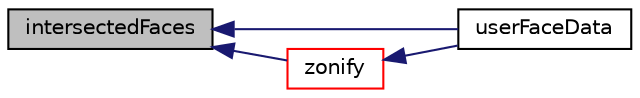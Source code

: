 digraph "intersectedFaces"
{
  bgcolor="transparent";
  edge [fontname="Helvetica",fontsize="10",labelfontname="Helvetica",labelfontsize="10"];
  node [fontname="Helvetica",fontsize="10",shape=record];
  rankdir="LR";
  Node2212 [label="intersectedFaces",height=0.2,width=0.4,color="black", fillcolor="grey75", style="filled", fontcolor="black"];
  Node2212 -> Node2213 [dir="back",color="midnightblue",fontsize="10",style="solid",fontname="Helvetica"];
  Node2213 [label="userFaceData",height=0.2,width=0.4,color="black",URL="$a25857.html#a2cb6efa4184bedfbed60b069881c26a3"];
  Node2212 -> Node2214 [dir="back",color="midnightblue",fontsize="10",style="solid",fontname="Helvetica"];
  Node2214 [label="zonify",height=0.2,width=0.4,color="red",URL="$a25857.html#a90cf965dfe02eb20f11a4a8c6035747f",tooltip="Put faces/cells into zones according to surface specification. "];
  Node2214 -> Node2213 [dir="back",color="midnightblue",fontsize="10",style="solid",fontname="Helvetica"];
}
